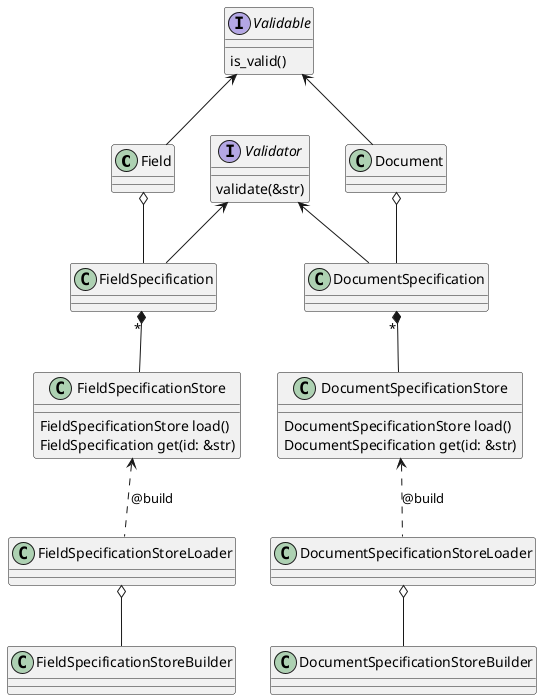 @startuml
Field o-- FieldSpecification
FieldSpecification "*" *-- FieldSpecificationStore
FieldSpecificationStore <.. FieldSpecificationStoreLoader: @build
FieldSpecificationStoreLoader o-- FieldSpecificationStoreBuilder

Document o-- DocumentSpecification
DocumentSpecification "*" *-- DocumentSpecificationStore
DocumentSpecificationStore <.. DocumentSpecificationStoreLoader: @build
DocumentSpecificationStoreLoader o-- DocumentSpecificationStoreBuilder


interface Validable{
 is_valid()
}
Validable <-- Field
Validable <-- Document

interface Validator{
 validate(&str)
}
Validator <-- FieldSpecification
Validator <-- DocumentSpecification

class FieldSpecificationStore{
 FieldSpecificationStore load()
 FieldSpecification get(id: &str)
}

class DocumentSpecificationStore{
 DocumentSpecificationStore load()
 DocumentSpecification get(id: &str)
}
@enduml